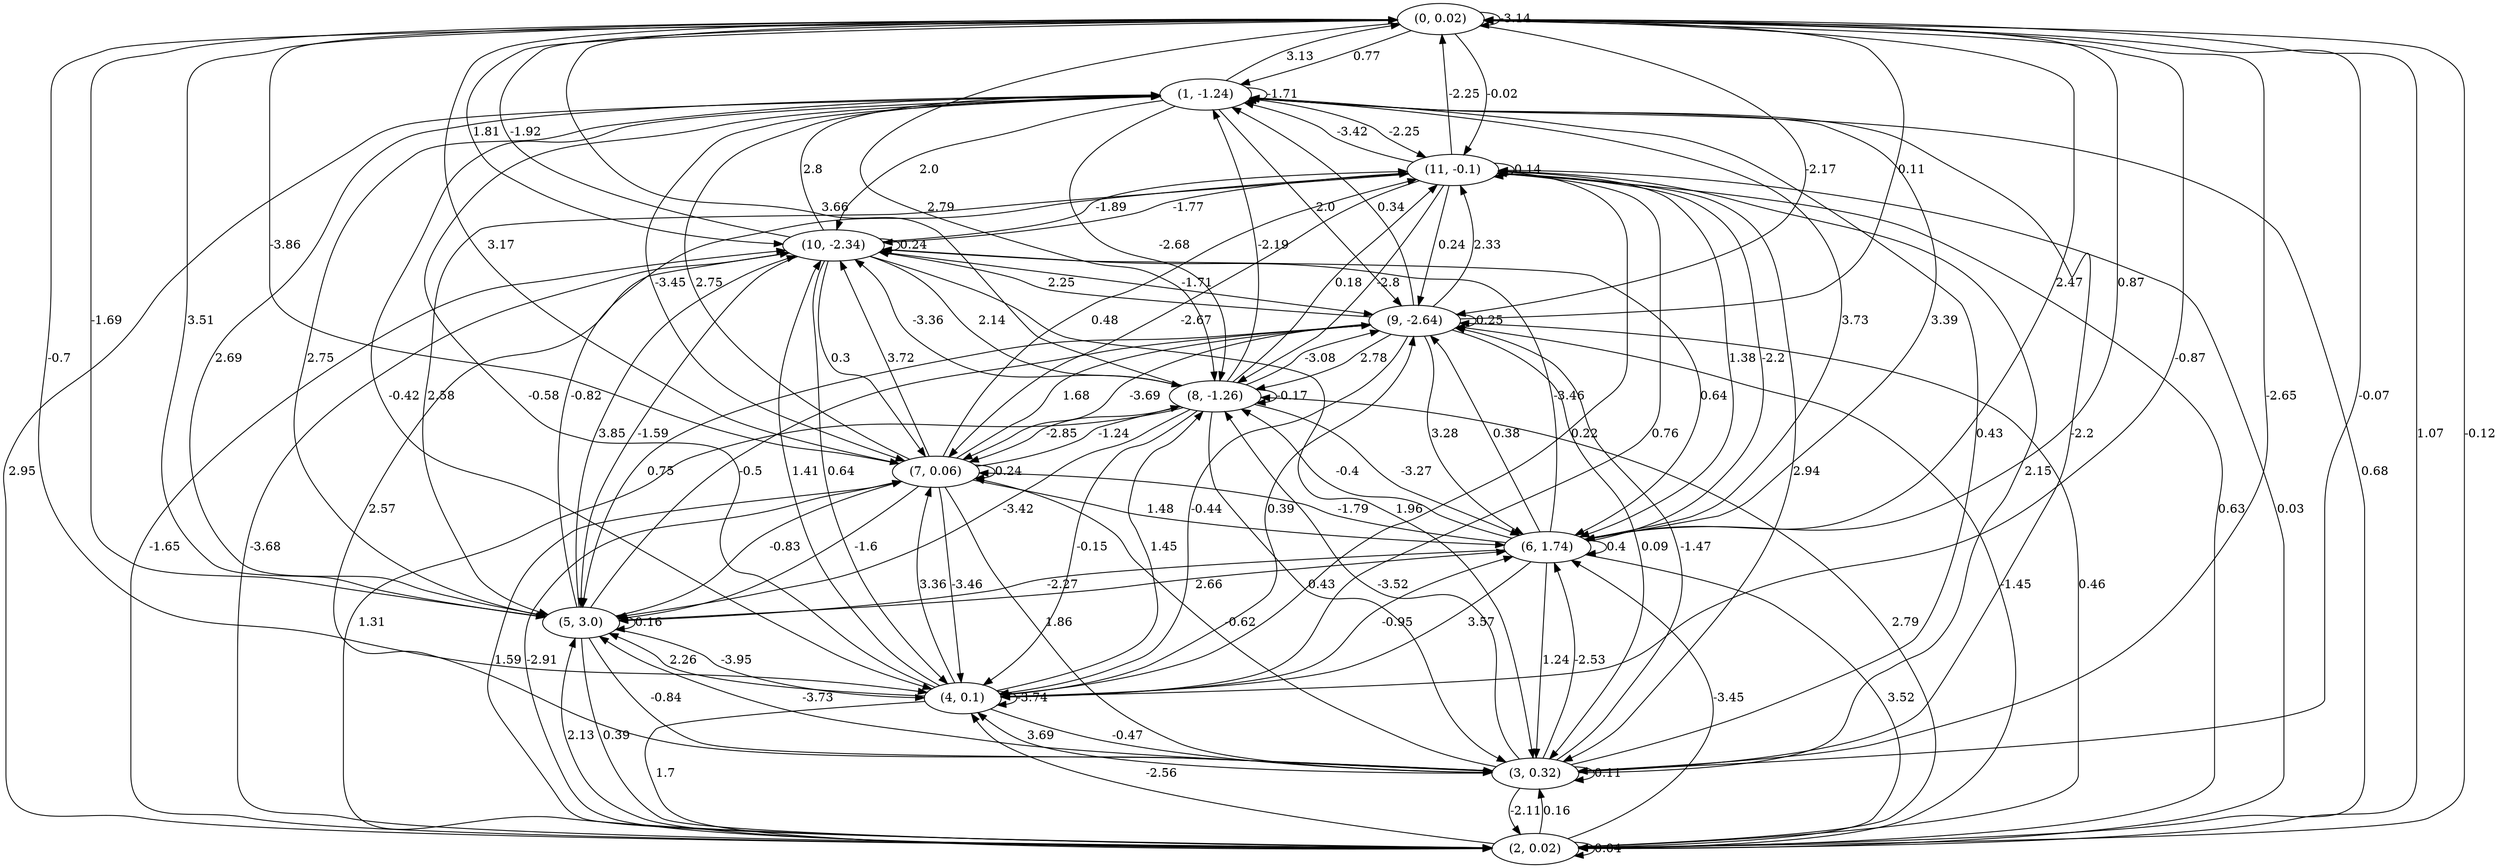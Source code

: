 digraph {
    0 [ label = "(0, 0.02)" ]
    1 [ label = "(1, -1.24)" ]
    2 [ label = "(2, 0.02)" ]
    3 [ label = "(3, 0.32)" ]
    4 [ label = "(4, 0.1)" ]
    5 [ label = "(5, 3.0)" ]
    6 [ label = "(6, 1.74)" ]
    7 [ label = "(7, 0.06)" ]
    8 [ label = "(8, -1.26)" ]
    9 [ label = "(9, -2.64)" ]
    10 [ label = "(10, -2.34)" ]
    11 [ label = "(11, -0.1)" ]
    0 -> 0 [ label = "-3.14" ]
    1 -> 1 [ label = "-1.71" ]
    2 -> 2 [ label = "0.04" ]
    3 -> 3 [ label = "0.11" ]
    4 -> 4 [ label = "-3.74" ]
    5 -> 5 [ label = "0.16" ]
    6 -> 6 [ label = "0.4" ]
    7 -> 7 [ label = "0.24" ]
    8 -> 8 [ label = "-0.17" ]
    9 -> 9 [ label = "0.25" ]
    10 -> 10 [ label = "0.24" ]
    11 -> 11 [ label = "0.14" ]
    1 -> 0 [ label = "3.13" ]
    2 -> 0 [ label = "-0.12" ]
    3 -> 0 [ label = "-2.65" ]
    4 -> 0 [ label = "-0.87" ]
    5 -> 0 [ label = "-1.69" ]
    6 -> 0 [ label = "0.87" ]
    7 -> 0 [ label = "-3.86" ]
    8 -> 0 [ label = "3.66" ]
    9 -> 0 [ label = "0.11" ]
    10 -> 0 [ label = "-1.92" ]
    11 -> 0 [ label = "-2.25" ]
    0 -> 1 [ label = "0.77" ]
    2 -> 1 [ label = "0.68" ]
    3 -> 1 [ label = "0.43" ]
    4 -> 1 [ label = "-0.58" ]
    5 -> 1 [ label = "2.69" ]
    6 -> 1 [ label = "3.73" ]
    7 -> 1 [ label = "2.75" ]
    8 -> 1 [ label = "-2.19" ]
    9 -> 1 [ label = "0.34" ]
    10 -> 1 [ label = "2.8" ]
    11 -> 1 [ label = "-3.42" ]
    0 -> 2 [ label = "1.07" ]
    1 -> 2 [ label = "2.95" ]
    3 -> 2 [ label = "-2.11" ]
    4 -> 2 [ label = "1.7" ]
    5 -> 2 [ label = "0.39" ]
    6 -> 2 [ label = "3.52" ]
    7 -> 2 [ label = "-2.91" ]
    8 -> 2 [ label = "1.31" ]
    9 -> 2 [ label = "-1.45" ]
    10 -> 2 [ label = "-3.68" ]
    11 -> 2 [ label = "0.63" ]
    0 -> 3 [ label = "-0.07" ]
    1 -> 3 [ label = "-2.2" ]
    2 -> 3 [ label = "0.16" ]
    4 -> 3 [ label = "-0.47" ]
    5 -> 3 [ label = "-0.84" ]
    6 -> 3 [ label = "1.24" ]
    7 -> 3 [ label = "1.86" ]
    8 -> 3 [ label = "0.43" ]
    9 -> 3 [ label = "0.09" ]
    10 -> 3 [ label = "1.96" ]
    11 -> 3 [ label = "2.94" ]
    0 -> 4 [ label = "-0.7" ]
    1 -> 4 [ label = "-0.42" ]
    2 -> 4 [ label = "-2.56" ]
    3 -> 4 [ label = "3.69" ]
    5 -> 4 [ label = "-3.95" ]
    6 -> 4 [ label = "3.57" ]
    7 -> 4 [ label = "-3.46" ]
    8 -> 4 [ label = "-0.15" ]
    9 -> 4 [ label = "-0.44" ]
    10 -> 4 [ label = "0.64" ]
    11 -> 4 [ label = "0.76" ]
    0 -> 5 [ label = "3.51" ]
    1 -> 5 [ label = "2.75" ]
    2 -> 5 [ label = "2.13" ]
    3 -> 5 [ label = "-3.73" ]
    4 -> 5 [ label = "2.26" ]
    6 -> 5 [ label = "-2.27" ]
    7 -> 5 [ label = "-1.6" ]
    8 -> 5 [ label = "-3.42" ]
    9 -> 5 [ label = "0.75" ]
    10 -> 5 [ label = "-1.59" ]
    11 -> 5 [ label = "2.58" ]
    0 -> 6 [ label = "2.47" ]
    1 -> 6 [ label = "3.39" ]
    2 -> 6 [ label = "-3.45" ]
    3 -> 6 [ label = "-2.53" ]
    4 -> 6 [ label = "-0.95" ]
    5 -> 6 [ label = "2.66" ]
    7 -> 6 [ label = "1.48" ]
    8 -> 6 [ label = "-3.27" ]
    9 -> 6 [ label = "3.28" ]
    10 -> 6 [ label = "0.64" ]
    11 -> 6 [ label = "1.38" ]
    0 -> 7 [ label = "3.17" ]
    1 -> 7 [ label = "-3.45" ]
    2 -> 7 [ label = "1.59" ]
    3 -> 7 [ label = "-0.62" ]
    4 -> 7 [ label = "3.36" ]
    5 -> 7 [ label = "-0.83" ]
    6 -> 7 [ label = "-1.79" ]
    8 -> 7 [ label = "-2.85" ]
    9 -> 7 [ label = "-3.69" ]
    10 -> 7 [ label = "0.3" ]
    11 -> 7 [ label = "-2.67" ]
    0 -> 8 [ label = "2.79" ]
    1 -> 8 [ label = "-2.68" ]
    2 -> 8 [ label = "2.79" ]
    3 -> 8 [ label = "-3.52" ]
    4 -> 8 [ label = "1.45" ]
    6 -> 8 [ label = "-0.4" ]
    7 -> 8 [ label = "-1.24" ]
    9 -> 8 [ label = "2.78" ]
    10 -> 8 [ label = "2.14" ]
    11 -> 8 [ label = "-2.8" ]
    0 -> 9 [ label = "-2.17" ]
    1 -> 9 [ label = "2.0" ]
    2 -> 9 [ label = "0.46" ]
    3 -> 9 [ label = "-1.47" ]
    4 -> 9 [ label = "0.39" ]
    5 -> 9 [ label = "-0.5" ]
    6 -> 9 [ label = "0.38" ]
    7 -> 9 [ label = "1.68" ]
    8 -> 9 [ label = "-3.08" ]
    10 -> 9 [ label = "-1.71" ]
    11 -> 9 [ label = "0.24" ]
    0 -> 10 [ label = "1.81" ]
    1 -> 10 [ label = "2.0" ]
    2 -> 10 [ label = "-1.65" ]
    3 -> 10 [ label = "2.57" ]
    4 -> 10 [ label = "1.41" ]
    5 -> 10 [ label = "3.85" ]
    6 -> 10 [ label = "-3.46" ]
    7 -> 10 [ label = "3.72" ]
    8 -> 10 [ label = "-3.36" ]
    9 -> 10 [ label = "2.25" ]
    11 -> 10 [ label = "-1.77" ]
    0 -> 11 [ label = "-0.02" ]
    1 -> 11 [ label = "-2.25" ]
    2 -> 11 [ label = "0.03" ]
    3 -> 11 [ label = "2.15" ]
    4 -> 11 [ label = "0.22" ]
    5 -> 11 [ label = "-0.82" ]
    6 -> 11 [ label = "-2.2" ]
    7 -> 11 [ label = "0.48" ]
    8 -> 11 [ label = "0.18" ]
    9 -> 11 [ label = "2.33" ]
    10 -> 11 [ label = "-1.89" ]
}

